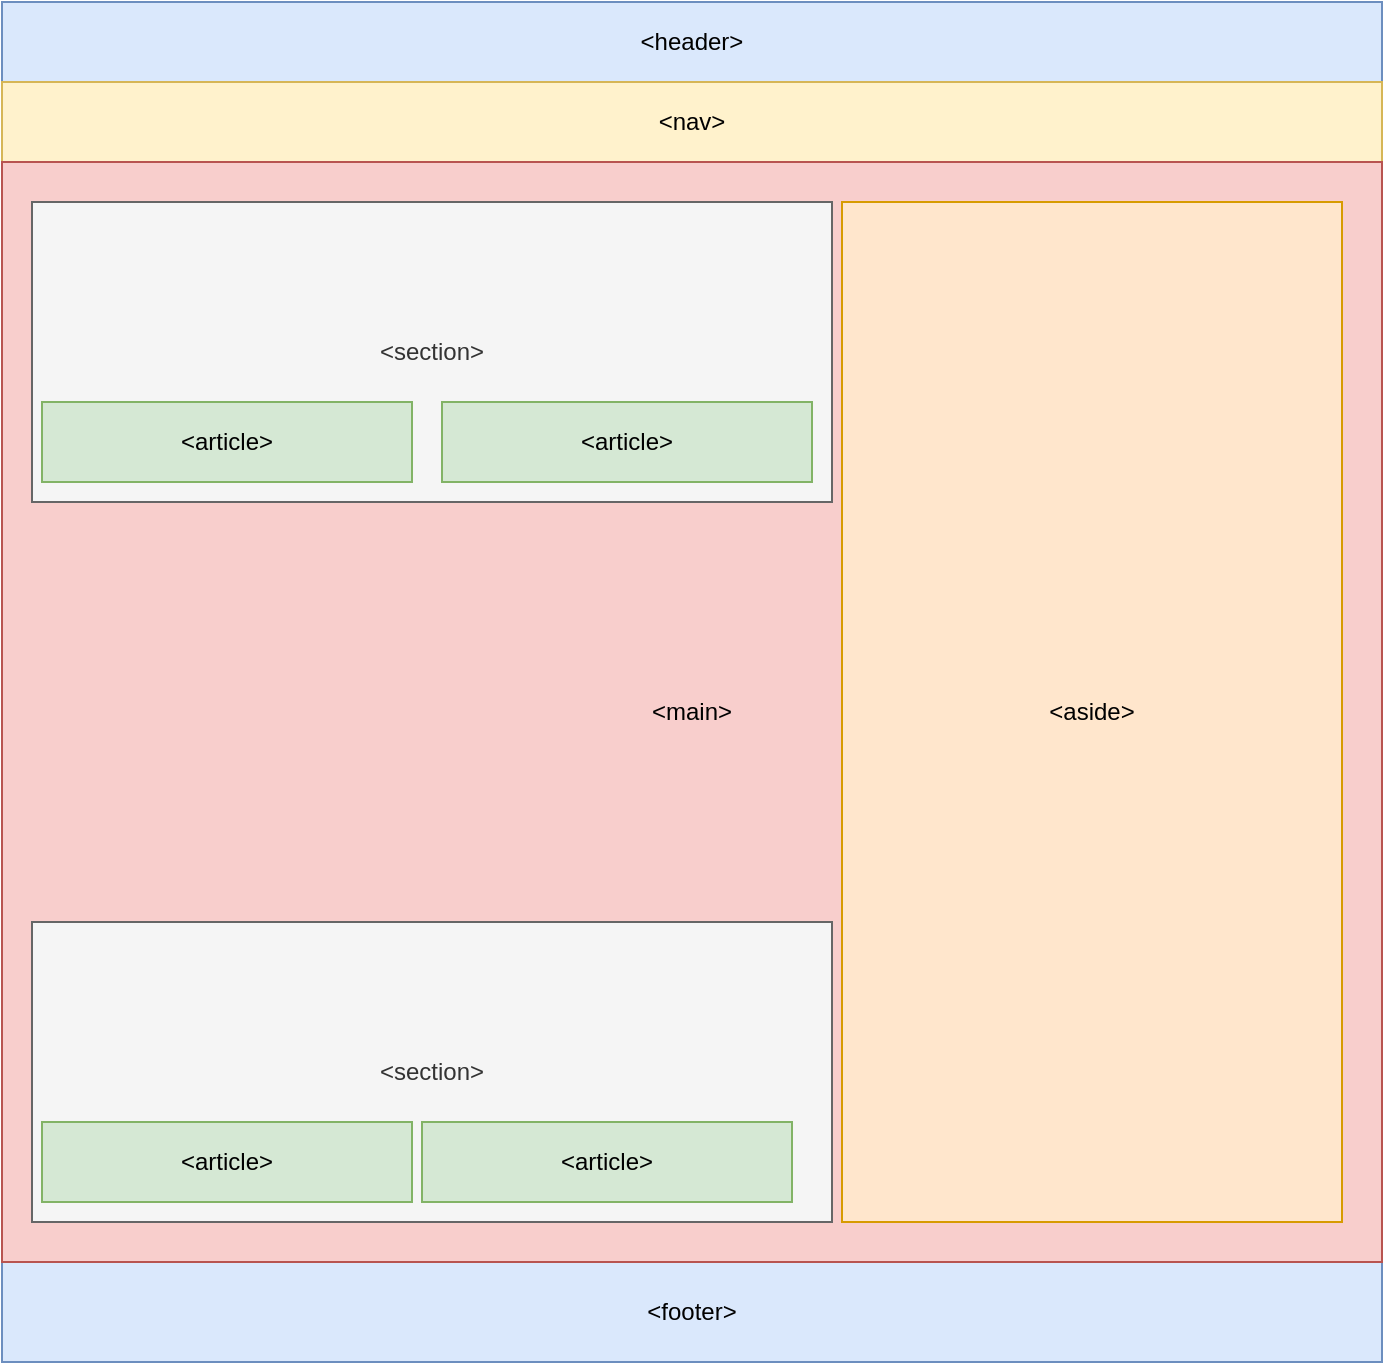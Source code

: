 <mxfile version="20.2.3" type="device"><diagram id="nS4M1o0X97Sp_Btm72XV" name="페이지-1"><mxGraphModel dx="1102" dy="865" grid="0" gridSize="10" guides="1" tooltips="1" connect="1" arrows="1" fold="1" page="1" pageScale="1" pageWidth="827" pageHeight="1169" math="0" shadow="0"><root><mxCell id="0"/><mxCell id="1" parent="0"/><mxCell id="9nBcJAQhDtWGRSLkBkUP-1" value="&amp;lt;header&amp;gt;" style="rounded=0;whiteSpace=wrap;html=1;fillColor=#dae8fc;strokeColor=#6c8ebf;" vertex="1" parent="1"><mxGeometry x="80" y="80" width="690" height="40" as="geometry"/></mxCell><mxCell id="9nBcJAQhDtWGRSLkBkUP-2" value="&amp;lt;footer&amp;gt;" style="rounded=0;whiteSpace=wrap;html=1;fillColor=#dae8fc;strokeColor=#6c8ebf;" vertex="1" parent="1"><mxGeometry x="80" y="710" width="690" height="50" as="geometry"/></mxCell><mxCell id="9nBcJAQhDtWGRSLkBkUP-3" value="&amp;lt;nav&amp;gt;" style="rounded=0;whiteSpace=wrap;html=1;fillColor=#fff2cc;strokeColor=#d6b656;" vertex="1" parent="1"><mxGeometry x="80" y="120" width="690" height="40" as="geometry"/></mxCell><mxCell id="9nBcJAQhDtWGRSLkBkUP-6" value="&amp;lt;main&amp;gt;" style="rounded=0;whiteSpace=wrap;html=1;fillColor=#f8cecc;strokeColor=#b85450;" vertex="1" parent="1"><mxGeometry x="80" y="160" width="690" height="550" as="geometry"/></mxCell><mxCell id="9nBcJAQhDtWGRSLkBkUP-7" value="&amp;lt;section&amp;gt;" style="rounded=0;whiteSpace=wrap;html=1;fillColor=#f5f5f5;fontColor=#333333;strokeColor=#666666;" vertex="1" parent="1"><mxGeometry x="95" y="180" width="400" height="150" as="geometry"/></mxCell><mxCell id="9nBcJAQhDtWGRSLkBkUP-8" value="&amp;lt;section&amp;gt;" style="rounded=0;whiteSpace=wrap;html=1;fillColor=#f5f5f5;strokeColor=#666666;fontColor=#333333;" vertex="1" parent="1"><mxGeometry x="95" y="540" width="400" height="150" as="geometry"/></mxCell><mxCell id="9nBcJAQhDtWGRSLkBkUP-9" value="&amp;lt;article&amp;gt;" style="rounded=0;whiteSpace=wrap;html=1;fillColor=#d5e8d4;strokeColor=#82b366;" vertex="1" parent="1"><mxGeometry x="100" y="280" width="185" height="40" as="geometry"/></mxCell><mxCell id="9nBcJAQhDtWGRSLkBkUP-10" value="&amp;lt;article&amp;gt;" style="rounded=0;whiteSpace=wrap;html=1;fillColor=#d5e8d4;strokeColor=#82b366;" vertex="1" parent="1"><mxGeometry x="300" y="280" width="185" height="40" as="geometry"/></mxCell><mxCell id="9nBcJAQhDtWGRSLkBkUP-11" value="&amp;lt;article&amp;gt;" style="rounded=0;whiteSpace=wrap;html=1;fillColor=#d5e8d4;strokeColor=#82b366;" vertex="1" parent="1"><mxGeometry x="100" y="640" width="185" height="40" as="geometry"/></mxCell><mxCell id="9nBcJAQhDtWGRSLkBkUP-12" value="&amp;lt;article&amp;gt;" style="rounded=0;whiteSpace=wrap;html=1;fillColor=#d5e8d4;strokeColor=#82b366;" vertex="1" parent="1"><mxGeometry x="290" y="640" width="185" height="40" as="geometry"/></mxCell><mxCell id="9nBcJAQhDtWGRSLkBkUP-13" value="&amp;lt;aside&amp;gt;" style="rounded=0;whiteSpace=wrap;html=1;fillColor=#ffe6cc;strokeColor=#d79b00;" vertex="1" parent="1"><mxGeometry x="500" y="180" width="250" height="510" as="geometry"/></mxCell></root></mxGraphModel></diagram></mxfile>